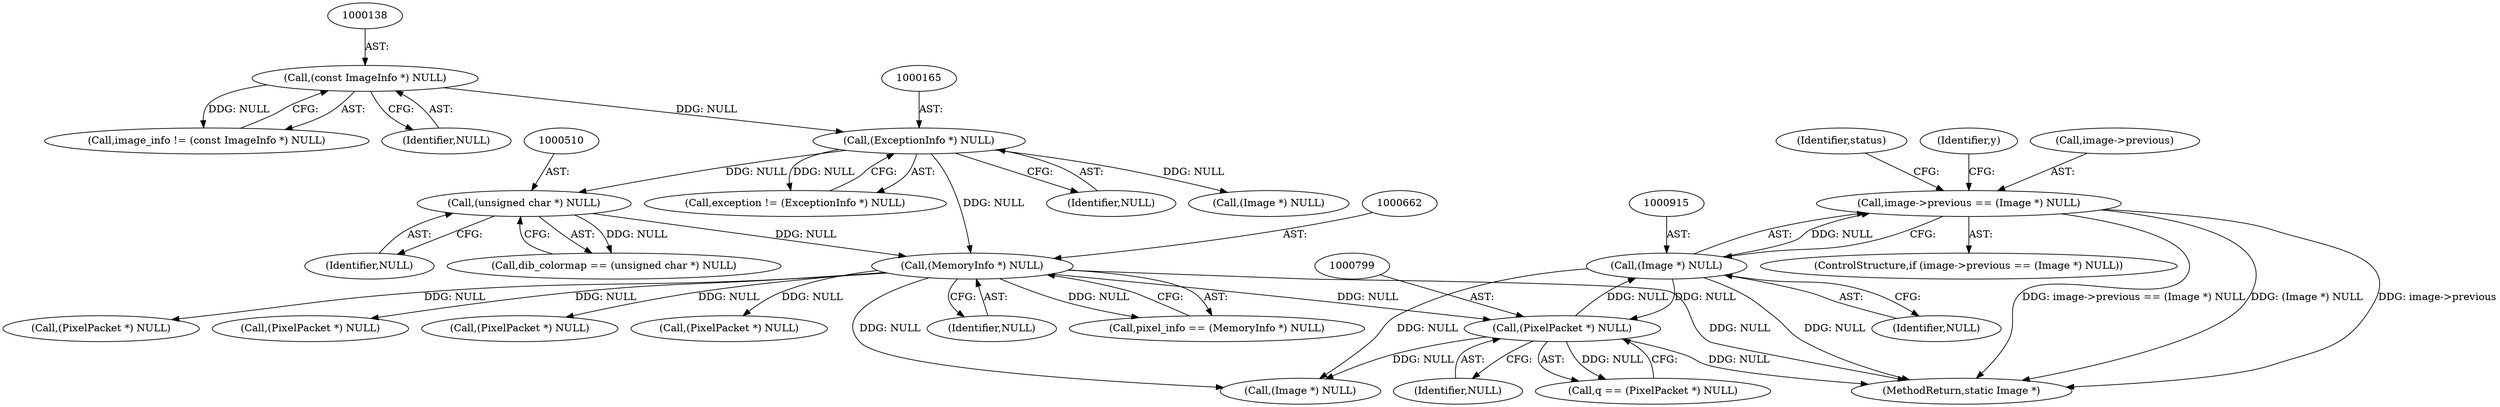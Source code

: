 digraph "0_ImageMagick_f6e9d0d9955e85bdd7540b251cd50d598dacc5e6_10@pointer" {
"1000910" [label="(Call,image->previous == (Image *) NULL)"];
"1000914" [label="(Call,(Image *) NULL)"];
"1000798" [label="(Call,(PixelPacket *) NULL)"];
"1000661" [label="(Call,(MemoryInfo *) NULL)"];
"1000509" [label="(Call,(unsigned char *) NULL)"];
"1000164" [label="(Call,(ExceptionInfo *) NULL)"];
"1000137" [label="(Call,(const ImageInfo *) NULL)"];
"1001502" [label="(Call,(PixelPacket *) NULL)"];
"1000988" [label="(Call,(PixelPacket *) NULL)"];
"1001316" [label="(Call,(PixelPacket *) NULL)"];
"1001625" [label="(Call,(Image *) NULL)"];
"1000796" [label="(Call,q == (PixelPacket *) NULL)"];
"1000137" [label="(Call,(const ImageInfo *) NULL)"];
"1000914" [label="(Call,(Image *) NULL)"];
"1000919" [label="(Identifier,status)"];
"1000164" [label="(Call,(ExceptionInfo *) NULL)"];
"1000162" [label="(Call,exception != (ExceptionInfo *) NULL)"];
"1000769" [label="(Identifier,y)"];
"1000166" [label="(Identifier,NULL)"];
"1000909" [label="(ControlStructure,if (image->previous == (Image *) NULL))"];
"1000509" [label="(Call,(unsigned char *) NULL)"];
"1000507" [label="(Call,dib_colormap == (unsigned char *) NULL)"];
"1000194" [label="(Call,(Image *) NULL)"];
"1000663" [label="(Identifier,NULL)"];
"1000511" [label="(Identifier,NULL)"];
"1000135" [label="(Call,image_info != (const ImageInfo *) NULL)"];
"1000659" [label="(Call,pixel_info == (MemoryInfo *) NULL)"];
"1000798" [label="(Call,(PixelPacket *) NULL)"];
"1000911" [label="(Call,image->previous)"];
"1000800" [label="(Identifier,NULL)"];
"1000916" [label="(Identifier,NULL)"];
"1000661" [label="(Call,(MemoryInfo *) NULL)"];
"1001174" [label="(Call,(PixelPacket *) NULL)"];
"1000139" [label="(Identifier,NULL)"];
"1000910" [label="(Call,image->previous == (Image *) NULL)"];
"1001646" [label="(MethodReturn,static Image *)"];
"1000910" -> "1000909"  [label="AST: "];
"1000910" -> "1000914"  [label="CFG: "];
"1000911" -> "1000910"  [label="AST: "];
"1000914" -> "1000910"  [label="AST: "];
"1000919" -> "1000910"  [label="CFG: "];
"1000769" -> "1000910"  [label="CFG: "];
"1000910" -> "1001646"  [label="DDG: image->previous"];
"1000910" -> "1001646"  [label="DDG: image->previous == (Image *) NULL"];
"1000910" -> "1001646"  [label="DDG: (Image *) NULL"];
"1000914" -> "1000910"  [label="DDG: NULL"];
"1000914" -> "1000916"  [label="CFG: "];
"1000915" -> "1000914"  [label="AST: "];
"1000916" -> "1000914"  [label="AST: "];
"1000914" -> "1001646"  [label="DDG: NULL"];
"1000914" -> "1000798"  [label="DDG: NULL"];
"1000798" -> "1000914"  [label="DDG: NULL"];
"1000914" -> "1001625"  [label="DDG: NULL"];
"1000798" -> "1000796"  [label="AST: "];
"1000798" -> "1000800"  [label="CFG: "];
"1000799" -> "1000798"  [label="AST: "];
"1000800" -> "1000798"  [label="AST: "];
"1000796" -> "1000798"  [label="CFG: "];
"1000798" -> "1001646"  [label="DDG: NULL"];
"1000798" -> "1000796"  [label="DDG: NULL"];
"1000661" -> "1000798"  [label="DDG: NULL"];
"1000798" -> "1001625"  [label="DDG: NULL"];
"1000661" -> "1000659"  [label="AST: "];
"1000661" -> "1000663"  [label="CFG: "];
"1000662" -> "1000661"  [label="AST: "];
"1000663" -> "1000661"  [label="AST: "];
"1000659" -> "1000661"  [label="CFG: "];
"1000661" -> "1001646"  [label="DDG: NULL"];
"1000661" -> "1000659"  [label="DDG: NULL"];
"1000509" -> "1000661"  [label="DDG: NULL"];
"1000164" -> "1000661"  [label="DDG: NULL"];
"1000661" -> "1000988"  [label="DDG: NULL"];
"1000661" -> "1001174"  [label="DDG: NULL"];
"1000661" -> "1001316"  [label="DDG: NULL"];
"1000661" -> "1001502"  [label="DDG: NULL"];
"1000661" -> "1001625"  [label="DDG: NULL"];
"1000509" -> "1000507"  [label="AST: "];
"1000509" -> "1000511"  [label="CFG: "];
"1000510" -> "1000509"  [label="AST: "];
"1000511" -> "1000509"  [label="AST: "];
"1000507" -> "1000509"  [label="CFG: "];
"1000509" -> "1000507"  [label="DDG: NULL"];
"1000164" -> "1000509"  [label="DDG: NULL"];
"1000164" -> "1000162"  [label="AST: "];
"1000164" -> "1000166"  [label="CFG: "];
"1000165" -> "1000164"  [label="AST: "];
"1000166" -> "1000164"  [label="AST: "];
"1000162" -> "1000164"  [label="CFG: "];
"1000164" -> "1000162"  [label="DDG: NULL"];
"1000137" -> "1000164"  [label="DDG: NULL"];
"1000164" -> "1000194"  [label="DDG: NULL"];
"1000137" -> "1000135"  [label="AST: "];
"1000137" -> "1000139"  [label="CFG: "];
"1000138" -> "1000137"  [label="AST: "];
"1000139" -> "1000137"  [label="AST: "];
"1000135" -> "1000137"  [label="CFG: "];
"1000137" -> "1000135"  [label="DDG: NULL"];
}
